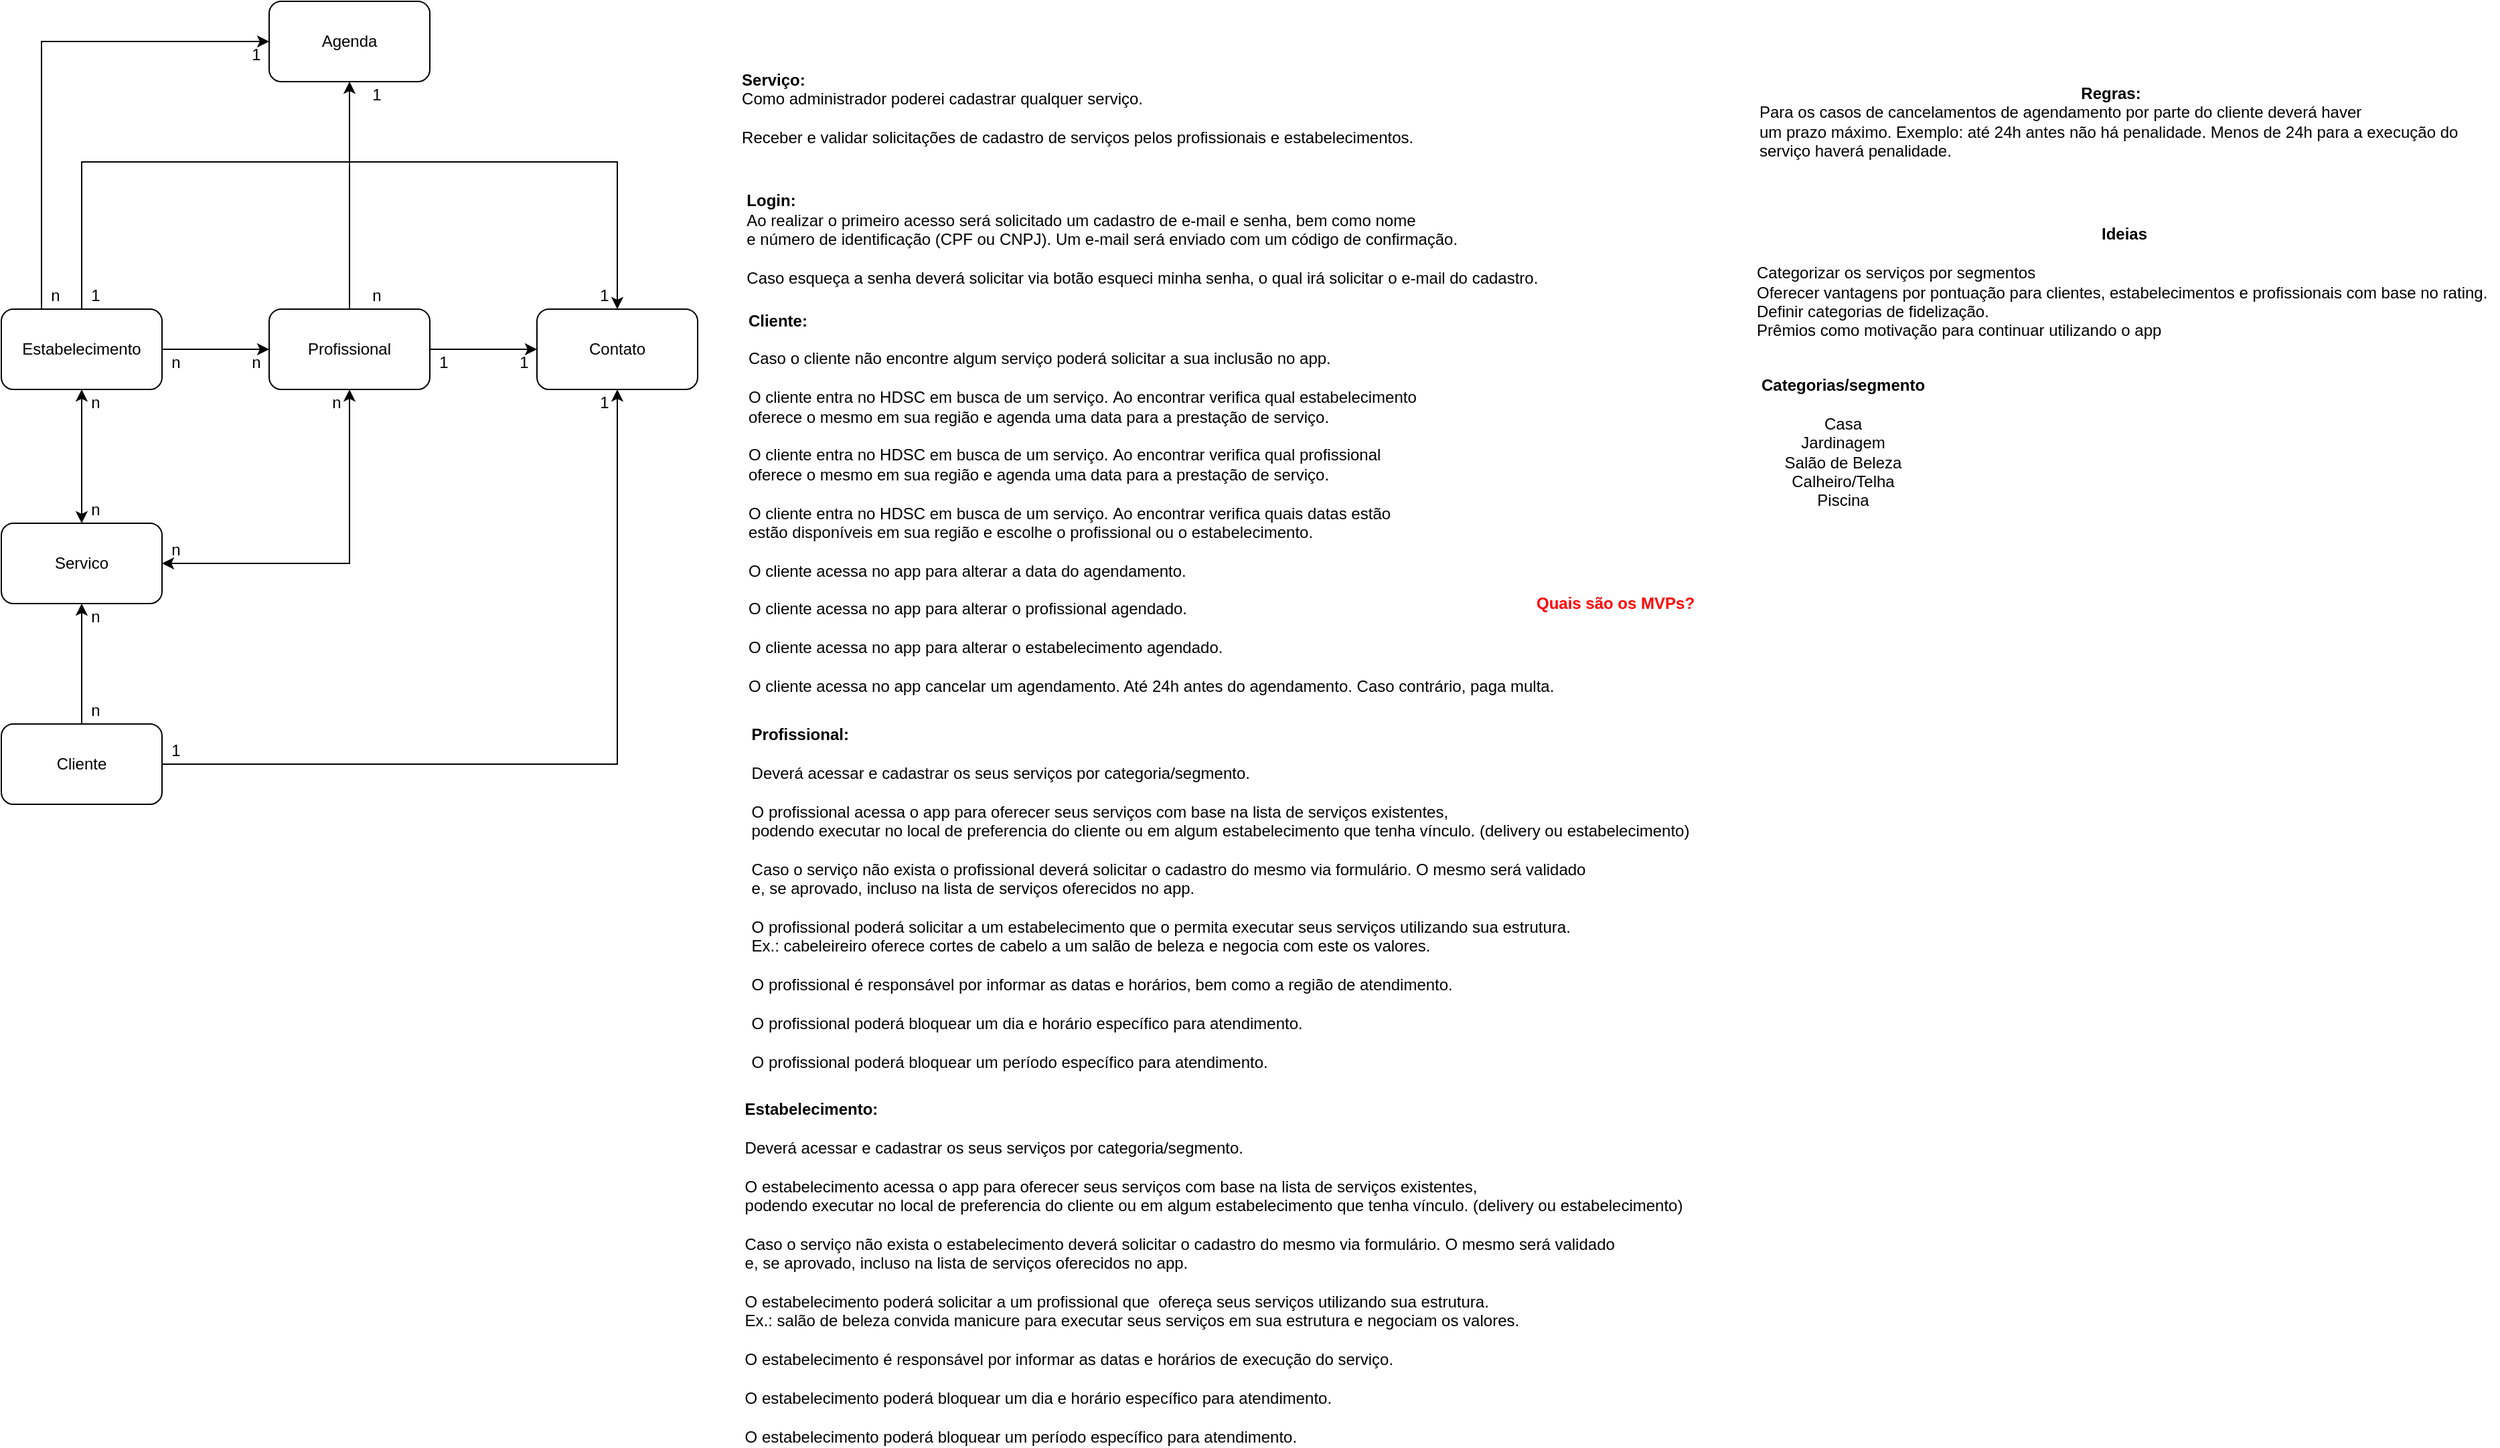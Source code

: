 <mxfile version="15.2.7" type="device" pages="2"><diagram id="5FwjWtaoU3oVUuo0HE5A" name="modelo-visao-macro"><mxGraphModel dx="1422" dy="1991" grid="1" gridSize="10" guides="1" tooltips="1" connect="1" arrows="1" fold="1" page="1" pageScale="1" pageWidth="827" pageHeight="1169" math="0" shadow="0"><root><mxCell id="KJugTGTQLpLTUd3rx1Qq-0"/><mxCell id="KJugTGTQLpLTUd3rx1Qq-1" parent="KJugTGTQLpLTUd3rx1Qq-0"/><mxCell id="nxzBtiuhgdT7dECPFKZb-4" style="edgeStyle=orthogonalEdgeStyle;rounded=0;orthogonalLoop=1;jettySize=auto;html=1;exitX=1;exitY=0.5;exitDx=0;exitDy=0;entryX=0;entryY=0.5;entryDx=0;entryDy=0;" parent="KJugTGTQLpLTUd3rx1Qq-1" source="KJugTGTQLpLTUd3rx1Qq-2" target="KJugTGTQLpLTUd3rx1Qq-5" edge="1"><mxGeometry relative="1" as="geometry"/></mxCell><mxCell id="nxzBtiuhgdT7dECPFKZb-7" style="edgeStyle=orthogonalEdgeStyle;rounded=0;orthogonalLoop=1;jettySize=auto;html=1;exitX=0.5;exitY=0;exitDx=0;exitDy=0;entryX=0.5;entryY=0;entryDx=0;entryDy=0;" parent="KJugTGTQLpLTUd3rx1Qq-1" source="KJugTGTQLpLTUd3rx1Qq-2" target="nxzBtiuhgdT7dECPFKZb-0" edge="1"><mxGeometry relative="1" as="geometry"><mxPoint x="320" y="70" as="targetPoint"/><Array as="points"><mxPoint x="180" y="70"/><mxPoint x="580" y="70"/></Array></mxGeometry></mxCell><mxCell id="qv1UPA4LF7dDU2Gltjk_-2" style="edgeStyle=orthogonalEdgeStyle;rounded=0;orthogonalLoop=1;jettySize=auto;html=1;exitX=0.25;exitY=0;exitDx=0;exitDy=0;entryX=0;entryY=0.5;entryDx=0;entryDy=0;startArrow=none;startFill=0;" edge="1" parent="KJugTGTQLpLTUd3rx1Qq-1" source="KJugTGTQLpLTUd3rx1Qq-2" target="yn65FzuCZBs_XzZKRgnf-1"><mxGeometry relative="1" as="geometry"/></mxCell><mxCell id="KJugTGTQLpLTUd3rx1Qq-2" value="Estabelecimento" style="rounded=1;whiteSpace=wrap;html=1;" parent="KJugTGTQLpLTUd3rx1Qq-1" vertex="1"><mxGeometry x="120" y="180" width="120" height="60" as="geometry"/></mxCell><mxCell id="nxzBtiuhgdT7dECPFKZb-17" style="edgeStyle=orthogonalEdgeStyle;rounded=0;orthogonalLoop=1;jettySize=auto;html=1;exitX=1;exitY=0.5;exitDx=0;exitDy=0;entryX=0;entryY=0.5;entryDx=0;entryDy=0;" parent="KJugTGTQLpLTUd3rx1Qq-1" source="KJugTGTQLpLTUd3rx1Qq-5" target="nxzBtiuhgdT7dECPFKZb-0" edge="1"><mxGeometry relative="1" as="geometry"/></mxCell><mxCell id="qv1UPA4LF7dDU2Gltjk_-1" style="edgeStyle=orthogonalEdgeStyle;rounded=0;orthogonalLoop=1;jettySize=auto;html=1;exitX=0.5;exitY=0;exitDx=0;exitDy=0;entryX=0.5;entryY=1;entryDx=0;entryDy=0;startArrow=none;startFill=0;" edge="1" parent="KJugTGTQLpLTUd3rx1Qq-1" source="KJugTGTQLpLTUd3rx1Qq-5" target="yn65FzuCZBs_XzZKRgnf-1"><mxGeometry relative="1" as="geometry"/></mxCell><mxCell id="KJugTGTQLpLTUd3rx1Qq-5" value="Profissional" style="rounded=1;whiteSpace=wrap;html=1;" parent="KJugTGTQLpLTUd3rx1Qq-1" vertex="1"><mxGeometry x="320" y="180" width="120" height="60" as="geometry"/></mxCell><mxCell id="nxzBtiuhgdT7dECPFKZb-10" style="edgeStyle=orthogonalEdgeStyle;rounded=0;orthogonalLoop=1;jettySize=auto;html=1;entryX=0.5;entryY=1;entryDx=0;entryDy=0;" parent="KJugTGTQLpLTUd3rx1Qq-1" source="KJugTGTQLpLTUd3rx1Qq-6" target="nxzBtiuhgdT7dECPFKZb-1" edge="1"><mxGeometry relative="1" as="geometry"/></mxCell><mxCell id="nxzBtiuhgdT7dECPFKZb-18" style="edgeStyle=orthogonalEdgeStyle;rounded=0;orthogonalLoop=1;jettySize=auto;html=1;exitX=1;exitY=0.5;exitDx=0;exitDy=0;entryX=0.5;entryY=1;entryDx=0;entryDy=0;" parent="KJugTGTQLpLTUd3rx1Qq-1" source="KJugTGTQLpLTUd3rx1Qq-6" target="nxzBtiuhgdT7dECPFKZb-0" edge="1"><mxGeometry relative="1" as="geometry"/></mxCell><mxCell id="KJugTGTQLpLTUd3rx1Qq-6" value="Cliente" style="rounded=1;whiteSpace=wrap;html=1;" parent="KJugTGTQLpLTUd3rx1Qq-1" vertex="1"><mxGeometry x="120" y="490" width="120" height="60" as="geometry"/></mxCell><mxCell id="nxzBtiuhgdT7dECPFKZb-0" value="Contato" style="rounded=1;whiteSpace=wrap;html=1;" parent="KJugTGTQLpLTUd3rx1Qq-1" vertex="1"><mxGeometry x="520" y="180" width="120" height="60" as="geometry"/></mxCell><mxCell id="nxzBtiuhgdT7dECPFKZb-13" style="edgeStyle=orthogonalEdgeStyle;rounded=0;orthogonalLoop=1;jettySize=auto;html=1;exitX=0.5;exitY=0;exitDx=0;exitDy=0;entryX=0.5;entryY=1;entryDx=0;entryDy=0;startArrow=classic;startFill=1;" parent="KJugTGTQLpLTUd3rx1Qq-1" source="nxzBtiuhgdT7dECPFKZb-1" target="KJugTGTQLpLTUd3rx1Qq-2" edge="1"><mxGeometry relative="1" as="geometry"/></mxCell><mxCell id="nxzBtiuhgdT7dECPFKZb-14" style="edgeStyle=orthogonalEdgeStyle;rounded=0;orthogonalLoop=1;jettySize=auto;html=1;exitX=1;exitY=0.5;exitDx=0;exitDy=0;entryX=0.5;entryY=1;entryDx=0;entryDy=0;startArrow=classic;startFill=1;" parent="KJugTGTQLpLTUd3rx1Qq-1" source="nxzBtiuhgdT7dECPFKZb-1" target="KJugTGTQLpLTUd3rx1Qq-5" edge="1"><mxGeometry relative="1" as="geometry"/></mxCell><mxCell id="nxzBtiuhgdT7dECPFKZb-1" value="Servico" style="rounded=1;whiteSpace=wrap;html=1;" parent="KJugTGTQLpLTUd3rx1Qq-1" vertex="1"><mxGeometry x="120" y="340" width="120" height="60" as="geometry"/></mxCell><mxCell id="nxzBtiuhgdT7dECPFKZb-11" value="n" style="text;html=1;align=center;verticalAlign=middle;resizable=0;points=[];autosize=1;strokeColor=none;" parent="KJugTGTQLpLTUd3rx1Qq-1" vertex="1"><mxGeometry x="180" y="470" width="20" height="20" as="geometry"/></mxCell><mxCell id="nxzBtiuhgdT7dECPFKZb-12" value="n" style="text;html=1;align=center;verticalAlign=middle;resizable=0;points=[];autosize=1;strokeColor=none;" parent="KJugTGTQLpLTUd3rx1Qq-1" vertex="1"><mxGeometry x="180" y="400" width="20" height="20" as="geometry"/></mxCell><mxCell id="nxzBtiuhgdT7dECPFKZb-15" value="n" style="text;html=1;align=center;verticalAlign=middle;resizable=0;points=[];autosize=1;strokeColor=none;" parent="KJugTGTQLpLTUd3rx1Qq-1" vertex="1"><mxGeometry x="240" y="350" width="20" height="20" as="geometry"/></mxCell><mxCell id="nxzBtiuhgdT7dECPFKZb-16" value="n" style="text;html=1;align=center;verticalAlign=middle;resizable=0;points=[];autosize=1;strokeColor=none;" parent="KJugTGTQLpLTUd3rx1Qq-1" vertex="1"><mxGeometry x="360" y="240" width="20" height="20" as="geometry"/></mxCell><mxCell id="nxzBtiuhgdT7dECPFKZb-19" value="n" style="text;html=1;align=center;verticalAlign=middle;resizable=0;points=[];autosize=1;strokeColor=none;" parent="KJugTGTQLpLTUd3rx1Qq-1" vertex="1"><mxGeometry x="180" y="320" width="20" height="20" as="geometry"/></mxCell><mxCell id="nxzBtiuhgdT7dECPFKZb-21" value="n" style="text;html=1;align=center;verticalAlign=middle;resizable=0;points=[];autosize=1;strokeColor=none;" parent="KJugTGTQLpLTUd3rx1Qq-1" vertex="1"><mxGeometry x="180" y="240" width="20" height="20" as="geometry"/></mxCell><mxCell id="nxzBtiuhgdT7dECPFKZb-22" value="n" style="text;html=1;align=center;verticalAlign=middle;resizable=0;points=[];autosize=1;strokeColor=none;" parent="KJugTGTQLpLTUd3rx1Qq-1" vertex="1"><mxGeometry x="240" y="210" width="20" height="20" as="geometry"/></mxCell><mxCell id="nxzBtiuhgdT7dECPFKZb-23" value="n" style="text;html=1;align=center;verticalAlign=middle;resizable=0;points=[];autosize=1;strokeColor=none;" parent="KJugTGTQLpLTUd3rx1Qq-1" vertex="1"><mxGeometry x="300" y="210" width="20" height="20" as="geometry"/></mxCell><mxCell id="nxzBtiuhgdT7dECPFKZb-24" value="1" style="text;html=1;align=center;verticalAlign=middle;resizable=0;points=[];autosize=1;strokeColor=none;" parent="KJugTGTQLpLTUd3rx1Qq-1" vertex="1"><mxGeometry x="440" y="210" width="20" height="20" as="geometry"/></mxCell><mxCell id="nxzBtiuhgdT7dECPFKZb-25" value="1" style="text;html=1;align=center;verticalAlign=middle;resizable=0;points=[];autosize=1;strokeColor=none;" parent="KJugTGTQLpLTUd3rx1Qq-1" vertex="1"><mxGeometry x="500" y="210" width="20" height="20" as="geometry"/></mxCell><mxCell id="tpAtxyHq4FWlcdZGQjrp-1" value="1" style="text;html=1;align=center;verticalAlign=middle;resizable=0;points=[];autosize=1;strokeColor=none;" parent="KJugTGTQLpLTUd3rx1Qq-1" vertex="1"><mxGeometry x="240" y="500" width="20" height="20" as="geometry"/></mxCell><mxCell id="tpAtxyHq4FWlcdZGQjrp-2" value="1" style="text;html=1;align=center;verticalAlign=middle;resizable=0;points=[];autosize=1;strokeColor=none;" parent="KJugTGTQLpLTUd3rx1Qq-1" vertex="1"><mxGeometry x="560" y="240" width="20" height="20" as="geometry"/></mxCell><mxCell id="tpAtxyHq4FWlcdZGQjrp-3" value="1" style="text;html=1;align=center;verticalAlign=middle;resizable=0;points=[];autosize=1;strokeColor=none;" parent="KJugTGTQLpLTUd3rx1Qq-1" vertex="1"><mxGeometry x="180" y="160" width="20" height="20" as="geometry"/></mxCell><mxCell id="tpAtxyHq4FWlcdZGQjrp-4" value="1" style="text;html=1;align=center;verticalAlign=middle;resizable=0;points=[];autosize=1;strokeColor=none;" parent="KJugTGTQLpLTUd3rx1Qq-1" vertex="1"><mxGeometry x="560" y="160" width="20" height="20" as="geometry"/></mxCell><mxCell id="nGT7QaDGEpqC_LO05YX3-3" value="&lt;div style=&quot;text-align: justify&quot;&gt;&lt;b&gt;Cliente:&amp;nbsp;&lt;/b&gt;&lt;/div&gt;&lt;div style=&quot;text-align: justify&quot;&gt;&lt;b&gt;&lt;br&gt;&lt;/b&gt;&lt;/div&gt;&lt;div style=&quot;text-align: justify&quot;&gt;Caso o cliente não encontre algum serviço poderá solicitar a sua inclusão no app.&lt;/div&gt;&lt;div style=&quot;text-align: justify&quot;&gt;&lt;br&gt;&lt;/div&gt;&lt;div style=&quot;text-align: justify&quot;&gt;&lt;span&gt;O cliente entra no HDSC em busca de um serviço.&amp;nbsp;&lt;/span&gt;&lt;span&gt;Ao encontrar verifica qual estabelecimento&amp;nbsp;&lt;/span&gt;&lt;/div&gt;&lt;div style=&quot;text-align: justify&quot;&gt;&lt;span&gt;oferece o mesmo em sua região&amp;nbsp;&lt;/span&gt;&lt;span&gt;e agenda uma data para a prestação de serviço.&amp;nbsp;&lt;/span&gt;&lt;/div&gt;&lt;div style=&quot;text-align: justify&quot;&gt;&lt;span&gt;&lt;br&gt;&lt;/span&gt;&lt;/div&gt;&lt;div style=&quot;text-align: justify&quot;&gt;&lt;div&gt;O cliente entra no HDSC em busca de um serviço.&amp;nbsp;Ao encontrar verifica qual profissional&amp;nbsp;&lt;/div&gt;&lt;div&gt;oferece o mesmo em sua região&amp;nbsp;e agenda uma data para a prestação de serviço.&amp;nbsp;&lt;/div&gt;&lt;div&gt;&lt;br&gt;&lt;/div&gt;&lt;div&gt;&lt;div&gt;O cliente entra no HDSC em busca de um serviço.&amp;nbsp;Ao encontrar verifica quais datas estão&amp;nbsp;&lt;/div&gt;&lt;div&gt;estão disponíveis em sua região e escolhe o profissional ou o estabelecimento.&amp;nbsp;&lt;/div&gt;&lt;/div&gt;&lt;div&gt;&lt;br&gt;&lt;/div&gt;&lt;div&gt;O cliente acessa no app para alterar a data do agendamento.&lt;/div&gt;&lt;div&gt;&lt;br&gt;&lt;/div&gt;&lt;div&gt;O cliente acessa no app para alterar o profissional agendado.&lt;br&gt;&lt;/div&gt;&lt;div&gt;&lt;br&gt;&lt;/div&gt;&lt;div&gt;O cliente acessa no app para alterar o estabelecimento agendado.&amp;nbsp;&lt;br&gt;&lt;/div&gt;&lt;div&gt;&lt;br&gt;&lt;/div&gt;&lt;div&gt;O cliente acessa no app cancelar um agendamento. Até 24h antes do agendamento. Caso contrário, paga multa.&amp;nbsp;&lt;br&gt;&lt;/div&gt;&lt;/div&gt;" style="text;html=1;align=center;verticalAlign=middle;resizable=0;points=[];autosize=1;strokeColor=none;" parent="KJugTGTQLpLTUd3rx1Qq-1" vertex="1"><mxGeometry x="670" y="180" width="620" height="290" as="geometry"/></mxCell><mxCell id="Xh5t0tuqqXVswsc-jNfi-1" value="&lt;div style=&quot;text-align: justify&quot;&gt;&lt;b&gt;Login:&lt;/b&gt;&lt;/div&gt;&lt;div style=&quot;text-align: justify&quot;&gt;Ao realizar o primeiro acesso será solicitado um cadastro de e-mail e senha, bem como nome&amp;nbsp;&lt;/div&gt;&lt;div style=&quot;text-align: justify&quot;&gt;e número de identificação (CPF ou CNPJ). Um e-mail será enviado com um código de confirmação.&lt;/div&gt;&lt;div style=&quot;text-align: justify&quot;&gt;&lt;br&gt;&lt;/div&gt;&lt;div style=&quot;text-align: justify&quot;&gt;Caso esqueça a senha deverá solicitar via botão esqueci minha senha, o qual irá solicitar o e-mail do cadastro.&amp;nbsp;&amp;nbsp;&lt;/div&gt;&lt;div style=&quot;text-align: justify&quot;&gt;&lt;br&gt;&lt;/div&gt;" style="text;html=1;align=center;verticalAlign=middle;resizable=0;points=[];autosize=1;strokeColor=none;" parent="KJugTGTQLpLTUd3rx1Qq-1" vertex="1"><mxGeometry x="670" y="90" width="610" height="90" as="geometry"/></mxCell><mxCell id="SQxQ7iZsUz2CH8PlSXTi-0" value="&lt;div style=&quot;text-align: justify&quot;&gt;&lt;b&gt;Profissional:&lt;/b&gt;&lt;/div&gt;&lt;div style=&quot;text-align: justify&quot;&gt;&lt;b&gt;&lt;br&gt;&lt;/b&gt;&lt;/div&gt;&lt;div style=&quot;text-align: justify&quot;&gt;Deverá acessar e cadastrar os seus serviços por categoria/segmento.&amp;nbsp;&lt;/div&gt;&lt;div style=&quot;text-align: justify&quot;&gt;&lt;br&gt;&lt;/div&gt;&lt;div style=&quot;text-align: justify&quot;&gt;&lt;div&gt;O profissional acessa o app para oferecer seus serviços com base na lista de serviços existentes,&amp;nbsp;&lt;/div&gt;&lt;div&gt;podendo executar no&amp;nbsp;&lt;span&gt;local de preferencia do cliente ou em algum estabelecimento que tenha vínculo. (delivery ou estabelecimento)&lt;/span&gt;&lt;/div&gt;&lt;div&gt;&amp;nbsp;&lt;/div&gt;&lt;div&gt;Caso o serviço não exista o profissional deverá solicitar o cadastro do mesmo via formulário. O mesmo será validado&amp;nbsp;&lt;/div&gt;&lt;div&gt;e, se aprovado, incluso na lista de serviços oferecidos no app.&lt;/div&gt;&lt;/div&gt;&lt;div style=&quot;text-align: justify&quot;&gt;&lt;span&gt;&lt;br&gt;&lt;/span&gt;&lt;/div&gt;&lt;div style=&quot;text-align: justify&quot;&gt;&lt;span&gt;O profissional poderá solicitar a um estabelecimento que o permita executar seus serviços utilizando sua estrutura.&amp;nbsp;&lt;/span&gt;&lt;/div&gt;&lt;div style=&quot;text-align: justify&quot;&gt;&lt;span&gt;Ex.: cabeleireiro oferece cortes de cabelo a um salão de beleza e negocia com este os valores.&amp;nbsp;&lt;/span&gt;&lt;/div&gt;&lt;div style=&quot;text-align: justify&quot;&gt;&lt;span&gt;&lt;br&gt;&lt;/span&gt;&lt;/div&gt;&lt;div style=&quot;text-align: justify&quot;&gt;&lt;span&gt;O profissional é responsável por informar as datas e horários, bem como a região de atendimento.&amp;nbsp;&lt;/span&gt;&lt;/div&gt;&lt;div style=&quot;text-align: justify&quot;&gt;&lt;span&gt;&lt;br&gt;&lt;/span&gt;&lt;/div&gt;&lt;div style=&quot;text-align: justify&quot;&gt;&lt;span&gt;O profissional poderá bloquear um dia e horário específico para atendimento.&amp;nbsp;&lt;/span&gt;&lt;/div&gt;&lt;div style=&quot;text-align: justify&quot;&gt;&lt;span&gt;&lt;br&gt;&lt;/span&gt;&lt;/div&gt;&lt;div style=&quot;text-align: justify&quot;&gt;O profissional poderá bloquear um período específico para atendimento.&amp;nbsp;&lt;span&gt;&lt;br&gt;&lt;/span&gt;&lt;/div&gt;" style="text;html=1;align=center;verticalAlign=middle;resizable=0;points=[];autosize=1;strokeColor=none;" parent="KJugTGTQLpLTUd3rx1Qq-1" vertex="1"><mxGeometry x="670" y="490" width="720" height="260" as="geometry"/></mxCell><mxCell id="SQxQ7iZsUz2CH8PlSXTi-2" value="&lt;div style=&quot;text-align: justify&quot;&gt;&lt;b&gt;Serviço:&lt;/b&gt;&lt;/div&gt;&lt;div style=&quot;text-align: justify&quot;&gt;Como administrador poderei cadastrar qualquer serviço.&amp;nbsp;&lt;/div&gt;&lt;div style=&quot;text-align: justify&quot;&gt;&lt;br&gt;&lt;/div&gt;&lt;div style=&quot;text-align: justify&quot;&gt;Receber e validar solicitações de cadastro de serviços pelos profissionais e estabelecimentos.&amp;nbsp;&lt;/div&gt;" style="text;html=1;align=center;verticalAlign=middle;resizable=0;points=[];autosize=1;strokeColor=none;" parent="KJugTGTQLpLTUd3rx1Qq-1" vertex="1"><mxGeometry x="665" width="520" height="60" as="geometry"/></mxCell><mxCell id="yn65FzuCZBs_XzZKRgnf-0" value="&lt;div style=&quot;text-align: justify&quot;&gt;&lt;b&gt;Estabelecimento:&lt;/b&gt;&lt;/div&gt;&lt;div style=&quot;text-align: justify&quot;&gt;&lt;br&gt;&lt;/div&gt;&lt;div style=&quot;text-align: justify&quot;&gt;Deverá acessar e cadastrar os seus serviços por categoria/segmento.&lt;b&gt;&lt;br&gt;&lt;/b&gt;&lt;/div&gt;&lt;div style=&quot;text-align: justify&quot;&gt;&lt;br&gt;&lt;/div&gt;&lt;div style=&quot;text-align: justify&quot;&gt;&lt;div&gt;O estabelecimento acessa o app para oferecer seus serviços com base na lista de serviços existentes,&amp;nbsp;&lt;/div&gt;&lt;div&gt;&lt;span&gt;podendo executar no&amp;nbsp;&lt;/span&gt;&lt;span&gt;local de preferencia do cliente ou em algum estabelecimento que tenha vínculo. (delivery ou estabelecimento)&lt;/span&gt;&lt;/div&gt;&lt;div&gt;&lt;span&gt;&amp;nbsp;&lt;/span&gt;&lt;br&gt;&lt;/div&gt;&lt;div&gt;Caso o serviço não exista o estabelecimento deverá solicitar o cadastro do mesmo via formulário. O mesmo será validado&amp;nbsp;&lt;/div&gt;&lt;div&gt;e, se aprovado, incluso na lista de serviços oferecidos no app.&amp;nbsp;&lt;/div&gt;&lt;/div&gt;&lt;div style=&quot;text-align: justify&quot;&gt;&lt;span&gt;&lt;br&gt;&lt;/span&gt;&lt;/div&gt;&lt;div style=&quot;text-align: justify&quot;&gt;&lt;span&gt;O estabelecimento poderá solicitar a um profissional que&amp;nbsp; ofereça seus serviços utilizando sua estrutura.&amp;nbsp;&lt;/span&gt;&lt;/div&gt;&lt;div style=&quot;text-align: justify&quot;&gt;&lt;span&gt;Ex.: salão de beleza convida manicure para executar seus serviços em sua estrutura e negociam os valores.&amp;nbsp;&lt;/span&gt;&lt;/div&gt;&lt;div style=&quot;text-align: justify&quot;&gt;&lt;span&gt;&lt;br&gt;&lt;/span&gt;&lt;/div&gt;&lt;div style=&quot;text-align: justify&quot;&gt;&lt;span&gt;O estabelecimento é responsável por informar as datas e horários de execução do serviço.&lt;/span&gt;&lt;/div&gt;&lt;div style=&quot;text-align: justify&quot;&gt;&lt;span&gt;&lt;br&gt;&lt;/span&gt;&lt;/div&gt;&lt;div style=&quot;text-align: justify&quot;&gt;&lt;span&gt;O estabelecimento poderá bloquear um dia e horário específico para atendimento.&amp;nbsp;&lt;/span&gt;&lt;/div&gt;&lt;div style=&quot;text-align: justify&quot;&gt;&lt;span&gt;&lt;br&gt;&lt;/span&gt;&lt;/div&gt;&lt;div style=&quot;text-align: justify&quot;&gt;O estabelecimento poderá bloquear um período específico para atendimento.&amp;nbsp;&lt;span&gt;&lt;br&gt;&lt;/span&gt;&lt;/div&gt;" style="text;html=1;align=center;verticalAlign=middle;resizable=0;points=[];autosize=1;strokeColor=none;" parent="KJugTGTQLpLTUd3rx1Qq-1" vertex="1"><mxGeometry x="665" y="770" width="720" height="260" as="geometry"/></mxCell><mxCell id="yn65FzuCZBs_XzZKRgnf-1" value="Agenda" style="rounded=1;whiteSpace=wrap;html=1;" parent="KJugTGTQLpLTUd3rx1Qq-1" vertex="1"><mxGeometry x="320" y="-50" width="120" height="60" as="geometry"/></mxCell><mxCell id="FF1EW5Sb1zDzNsPLSCKk-1" value="&lt;b&gt;Regras:&lt;/b&gt;&lt;br&gt;&lt;div style=&quot;text-align: justify&quot;&gt;&lt;span&gt;Para os casos de cancelamentos de agendamento por parte do cliente deverá haver&lt;/span&gt;&lt;/div&gt;&lt;div style=&quot;text-align: justify&quot;&gt;&lt;span&gt;um prazo máximo. Exemplo: até 24h antes não há penalidade. Menos de 24h para a execução do&amp;nbsp;&lt;/span&gt;&lt;/div&gt;&lt;div style=&quot;text-align: justify&quot;&gt;&lt;span&gt;serviço haverá penalidade.&amp;nbsp;&lt;/span&gt;&lt;/div&gt;" style="text;html=1;align=center;verticalAlign=middle;resizable=0;points=[];autosize=1;strokeColor=none;" parent="KJugTGTQLpLTUd3rx1Qq-1" vertex="1"><mxGeometry x="1425" y="10" width="540" height="60" as="geometry"/></mxCell><mxCell id="FF1EW5Sb1zDzNsPLSCKk-2" value="&lt;b&gt;Ideias&lt;/b&gt;&lt;br&gt;&lt;div style=&quot;text-align: justify&quot;&gt;&lt;br&gt;&lt;/div&gt;&lt;div style=&quot;text-align: justify&quot;&gt;&lt;span&gt;Categorizar os serviços por segmentos&lt;/span&gt;&lt;/div&gt;&lt;div style=&quot;text-align: justify&quot;&gt;&lt;span&gt;Oferecer vantagens por pontuação para clientes, estabelecimentos e profissionais com base no rating.&amp;nbsp;&lt;/span&gt;&lt;/div&gt;&lt;div style=&quot;text-align: justify&quot;&gt;&lt;span&gt;Definir categorias de fidelização.&amp;nbsp;&lt;/span&gt;&lt;/div&gt;&lt;div style=&quot;text-align: justify&quot;&gt;&lt;span&gt;Prêmios como motivação para continuar utilizando o app&lt;/span&gt;&lt;/div&gt;" style="text;html=1;align=center;verticalAlign=middle;resizable=0;points=[];autosize=1;strokeColor=none;" parent="KJugTGTQLpLTUd3rx1Qq-1" vertex="1"><mxGeometry x="1425" y="115" width="560" height="90" as="geometry"/></mxCell><mxCell id="FF1EW5Sb1zDzNsPLSCKk-3" value="&lt;b&gt;Categorias/segmento&lt;br&gt;&lt;/b&gt;&lt;br&gt;Casa&lt;br&gt;Jardinagem&lt;br&gt;Salão de Beleza&lt;br&gt;Calheiro/Telha&lt;br&gt;Piscina" style="text;html=1;align=center;verticalAlign=middle;resizable=0;points=[];autosize=1;strokeColor=none;" parent="KJugTGTQLpLTUd3rx1Qq-1" vertex="1"><mxGeometry x="1425" y="230" width="140" height="100" as="geometry"/></mxCell><mxCell id="FF1EW5Sb1zDzNsPLSCKk-4" value="&lt;b&gt;&lt;font color=&quot;#ff0000&quot;&gt;Quais são os MVPs?&lt;/font&gt;&lt;/b&gt;" style="text;html=1;align=center;verticalAlign=middle;resizable=0;points=[];autosize=1;strokeColor=none;" parent="KJugTGTQLpLTUd3rx1Qq-1" vertex="1"><mxGeometry x="1260" y="390" width="130" height="20" as="geometry"/></mxCell><mxCell id="qv1UPA4LF7dDU2Gltjk_-3" value="1" style="text;html=1;align=center;verticalAlign=middle;resizable=0;points=[];autosize=1;strokeColor=none;fillColor=none;" vertex="1" parent="KJugTGTQLpLTUd3rx1Qq-1"><mxGeometry x="390" y="10" width="20" height="20" as="geometry"/></mxCell><mxCell id="qv1UPA4LF7dDU2Gltjk_-4" value="n" style="text;html=1;align=center;verticalAlign=middle;resizable=0;points=[];autosize=1;strokeColor=none;fillColor=none;" vertex="1" parent="KJugTGTQLpLTUd3rx1Qq-1"><mxGeometry x="390" y="160" width="20" height="20" as="geometry"/></mxCell><mxCell id="qv1UPA4LF7dDU2Gltjk_-5" value="n" style="text;html=1;align=center;verticalAlign=middle;resizable=0;points=[];autosize=1;strokeColor=none;fillColor=none;" vertex="1" parent="KJugTGTQLpLTUd3rx1Qq-1"><mxGeometry x="150" y="160" width="20" height="20" as="geometry"/></mxCell><mxCell id="qv1UPA4LF7dDU2Gltjk_-6" value="1" style="text;html=1;align=center;verticalAlign=middle;resizable=0;points=[];autosize=1;strokeColor=none;fillColor=none;" vertex="1" parent="KJugTGTQLpLTUd3rx1Qq-1"><mxGeometry x="300" y="-20" width="20" height="20" as="geometry"/></mxCell></root></mxGraphModel></diagram><diagram name="fluxo-jornada-cliente-estabelecimento" id="74e2e168-ea6b-b213-b513-2b3c1d86103e"><mxGraphModel dx="813" dy="470" grid="1" gridSize="10" guides="1" tooltips="1" connect="1" arrows="1" fold="1" page="1" pageScale="1" pageWidth="1100" pageHeight="850" background="#ffffff" math="0" shadow="0"><root><mxCell id="0"/><mxCell id="1" parent="0"/><mxCell id="77e6c97f196da883-1" value="&lt;font style=&quot;font-size: 14px&quot;&gt;HDSC - Visão Cliente&lt;/font&gt;" style="swimlane;html=1;childLayout=stackLayout;startSize=20;rounded=0;shadow=0;labelBackgroundColor=none;strokeWidth=1;fontFamily=Verdana;fontSize=8;align=center;" parent="1" vertex="1"><mxGeometry x="70" y="30" width="610" height="760" as="geometry"/></mxCell><mxCell id="zFpfAiwWzufyUTLNy5iT-5" style="edgeStyle=orthogonalEdgeStyle;rounded=0;orthogonalLoop=1;jettySize=auto;html=1;entryX=0;entryY=0.5;entryDx=0;entryDy=0;entryPerimeter=0;" parent="77e6c97f196da883-1" source="77e6c97f196da883-9" target="zFpfAiwWzufyUTLNy5iT-4" edge="1"><mxGeometry relative="1" as="geometry"/></mxCell><mxCell id="77e6c97f196da883-2" value="Cliente" style="swimlane;html=1;startSize=20;" parent="77e6c97f196da883-1" vertex="1"><mxGeometry y="20" width="210" height="740" as="geometry"/></mxCell><mxCell id="8dym0DzFYcvkzbUXXg-e-2" style="edgeStyle=orthogonalEdgeStyle;rounded=0;orthogonalLoop=1;jettySize=auto;html=1;exitX=0.5;exitY=1;exitDx=0;exitDy=0;exitPerimeter=0;entryX=0.5;entryY=0;entryDx=0;entryDy=0;" parent="77e6c97f196da883-2" source="8dym0DzFYcvkzbUXXg-e-1" target="77e6c97f196da883-8" edge="1"><mxGeometry relative="1" as="geometry"/></mxCell><mxCell id="8dym0DzFYcvkzbUXXg-e-1" value="App" style="strokeWidth=2;html=1;shape=mxgraph.flowchart.start_2;whiteSpace=wrap;" parent="77e6c97f196da883-2" vertex="1"><mxGeometry x="60" y="50" width="40" height="40" as="geometry"/></mxCell><mxCell id="8dym0DzFYcvkzbUXXg-e-6" style="edgeStyle=orthogonalEdgeStyle;rounded=0;orthogonalLoop=1;jettySize=auto;html=1;exitX=0.5;exitY=1;exitDx=0;exitDy=0;entryX=0.5;entryY=0;entryDx=0;entryDy=0;" parent="77e6c97f196da883-2" source="77e6c97f196da883-8" target="77e6c97f196da883-9" edge="1"><mxGeometry relative="1" as="geometry"/></mxCell><mxCell id="77e6c97f196da883-8" value="&lt;font style=&quot;font-size: 12px&quot;&gt;Selecionar Serviço *&lt;/font&gt;" style="rounded=1;whiteSpace=wrap;html=1;shadow=0;labelBackgroundColor=none;strokeWidth=1;fontFamily=Verdana;fontSize=8;align=center;" parent="77e6c97f196da883-2" vertex="1"><mxGeometry x="30" y="130" width="100" height="60" as="geometry"/></mxCell><mxCell id="77e6c97f196da883-9" value="&lt;font style=&quot;font-size: 12px&quot;&gt;Verificar Agenda&lt;/font&gt;" style="rounded=1;whiteSpace=wrap;html=1;shadow=0;labelBackgroundColor=none;strokeWidth=1;fontFamily=Verdana;fontSize=8;align=center;" parent="77e6c97f196da883-2" vertex="1"><mxGeometry x="30" y="220" width="100" height="60" as="geometry"/></mxCell><mxCell id="KGScYGwbdNC58ZVWAdR0-36" style="edgeStyle=orthogonalEdgeStyle;rounded=0;orthogonalLoop=1;jettySize=auto;html=1;exitX=0.5;exitY=1;exitDx=0;exitDy=0;entryX=0.5;entryY=0;entryDx=0;entryDy=0;entryPerimeter=0;startArrow=none;startFill=0;" edge="1" parent="77e6c97f196da883-2" source="KGScYGwbdNC58ZVWAdR0-27" target="KGScYGwbdNC58ZVWAdR0-35"><mxGeometry relative="1" as="geometry"/></mxCell><mxCell id="KGScYGwbdNC58ZVWAdR0-27" value="&lt;span style=&quot;font-size: 6px&quot;&gt;Agenda disponível.&lt;/span&gt;" style="shape=parallelogram;perimeter=parallelogramPerimeter;whiteSpace=wrap;html=1;fixedSize=1;" vertex="1" parent="77e6c97f196da883-2"><mxGeometry x="35.75" y="340" width="88.5" height="40" as="geometry"/></mxCell><mxCell id="KGScYGwbdNC58ZVWAdR0-45" style="edgeStyle=orthogonalEdgeStyle;rounded=0;orthogonalLoop=1;jettySize=auto;html=1;exitX=0;exitY=0.5;exitDx=0;exitDy=0;exitPerimeter=0;entryX=-0.003;entryY=0.389;entryDx=0;entryDy=0;entryPerimeter=0;startArrow=none;startFill=0;" edge="1" parent="77e6c97f196da883-2" source="KGScYGwbdNC58ZVWAdR0-35" target="77e6c97f196da883-8"><mxGeometry relative="1" as="geometry"/></mxCell><mxCell id="KGScYGwbdNC58ZVWAdR0-35" value="" style="strokeWidth=2;html=1;shape=mxgraph.flowchart.decision;whiteSpace=wrap;" vertex="1" parent="77e6c97f196da883-2"><mxGeometry x="52.5" y="440" width="55" height="50" as="geometry"/></mxCell><mxCell id="KGScYGwbdNC58ZVWAdR0-37" value="Confirmar&lt;br&gt;&amp;nbsp;agendamento?" style="text;html=1;align=center;verticalAlign=middle;resizable=0;points=[];autosize=1;strokeColor=none;fillColor=none;" vertex="1" parent="77e6c97f196da883-2"><mxGeometry x="80" y="390" width="100" height="30" as="geometry"/></mxCell><mxCell id="KGScYGwbdNC58ZVWAdR0-39" value="Agendamento Concluído." style="strokeWidth=2;html=1;shape=mxgraph.flowchart.terminator;whiteSpace=wrap;" vertex="1" parent="77e6c97f196da883-2"><mxGeometry x="30.004" y="540" width="100" height="60" as="geometry"/></mxCell><mxCell id="KGScYGwbdNC58ZVWAdR0-38" style="edgeStyle=orthogonalEdgeStyle;rounded=0;orthogonalLoop=1;jettySize=auto;html=1;exitX=0.5;exitY=1;exitDx=0;exitDy=0;exitPerimeter=0;startArrow=none;startFill=0;" edge="1" parent="77e6c97f196da883-2" source="KGScYGwbdNC58ZVWAdR0-35" target="KGScYGwbdNC58ZVWAdR0-39"><mxGeometry relative="1" as="geometry"><mxPoint x="80.034" y="550" as="targetPoint"/></mxGeometry></mxCell><mxCell id="KGScYGwbdNC58ZVWAdR0-41" value="Sim" style="text;html=1;align=center;verticalAlign=middle;resizable=0;points=[];autosize=1;strokeColor=none;fillColor=none;" vertex="1" parent="77e6c97f196da883-2"><mxGeometry x="80" y="500" width="40" height="20" as="geometry"/></mxCell><mxCell id="KGScYGwbdNC58ZVWAdR0-42" value="Não" style="text;html=1;align=center;verticalAlign=middle;resizable=0;points=[];autosize=1;strokeColor=none;fillColor=none;" vertex="1" parent="77e6c97f196da883-2"><mxGeometry x="12.5" y="440" width="40" height="20" as="geometry"/></mxCell><mxCell id="77e6c97f196da883-3" value="Estabelecimento" style="swimlane;html=1;startSize=20;" parent="77e6c97f196da883-1" vertex="1"><mxGeometry x="210" y="20" width="200" height="740" as="geometry"/></mxCell><mxCell id="IfD-47S8vyTm-hGdnvmj-12" style="edgeStyle=orthogonalEdgeStyle;rounded=0;orthogonalLoop=1;jettySize=auto;html=1;exitX=0.5;exitY=0;exitDx=0;exitDy=0;exitPerimeter=0;entryX=1;entryY=0.5;entryDx=0;entryDy=0;startArrow=none;startFill=0;" edge="1" parent="77e6c97f196da883-3" source="zFpfAiwWzufyUTLNy5iT-4" target="IfD-47S8vyTm-hGdnvmj-11"><mxGeometry relative="1" as="geometry"><Array as="points"><mxPoint x="130" y="220"/><mxPoint x="130" y="170"/></Array></mxGeometry></mxCell><mxCell id="zFpfAiwWzufyUTLNy5iT-4" value="" style="strokeWidth=2;html=1;shape=mxgraph.flowchart.decision;whiteSpace=wrap;" parent="77e6c97f196da883-3" vertex="1"><mxGeometry x="102" y="225" width="55" height="50" as="geometry"/></mxCell><mxCell id="zFpfAiwWzufyUTLNy5iT-7" value="Agenda&lt;br&gt;&amp;nbsp;Disponível?" style="text;html=1;align=center;verticalAlign=middle;resizable=0;points=[];autosize=1;" parent="77e6c97f196da883-3" vertex="1"><mxGeometry x="20" y="210" width="80" height="30" as="geometry"/></mxCell><mxCell id="zFpfAiwWzufyUTLNy5iT-10" value="Não" style="text;html=1;align=center;verticalAlign=middle;resizable=0;points=[];autosize=1;" parent="77e6c97f196da883-3" vertex="1"><mxGeometry x="157" y="190" width="40" height="20" as="geometry"/></mxCell><mxCell id="IfD-47S8vyTm-hGdnvmj-11" value="&lt;font style=&quot;font-size: 6px&quot;&gt;Agenda não disonível.&lt;br&gt;Verifique novamente.&lt;/font&gt;" style="shape=parallelogram;perimeter=parallelogramPerimeter;whiteSpace=wrap;html=1;fixedSize=1;" vertex="1" parent="77e6c97f196da883-3"><mxGeometry x="11.5" y="150" width="88.5" height="40" as="geometry"/></mxCell><mxCell id="zFpfAiwWzufyUTLNy5iT-11" value="Sim" style="text;html=1;align=center;verticalAlign=middle;resizable=0;points=[];autosize=1;" parent="77e6c97f196da883-3" vertex="1"><mxGeometry x="157" y="250" width="40" height="20" as="geometry"/></mxCell><mxCell id="KGScYGwbdNC58ZVWAdR0-50" value="&lt;font style=&quot;font-size: 12px&quot;&gt;listar estabelecimento&lt;/font&gt;" style="rounded=1;whiteSpace=wrap;html=1;shadow=0;labelBackgroundColor=none;strokeWidth=1;fontFamily=Verdana;fontSize=8;align=center;" vertex="1" parent="77e6c97f196da883-3"><mxGeometry x="50" y="340" width="100" height="60" as="geometry"/></mxCell><mxCell id="IfD-47S8vyTm-hGdnvmj-13" style="edgeStyle=orthogonalEdgeStyle;rounded=0;orthogonalLoop=1;jettySize=auto;html=1;exitX=0;exitY=0.5;exitDx=0;exitDy=0;entryX=1;entryY=0.25;entryDx=0;entryDy=0;startArrow=none;startFill=0;" edge="1" parent="77e6c97f196da883-1" source="IfD-47S8vyTm-hGdnvmj-11" target="77e6c97f196da883-9"><mxGeometry relative="1" as="geometry"><Array as="points"><mxPoint x="150" y="190"/><mxPoint x="150" y="255"/></Array></mxGeometry></mxCell><mxCell id="KGScYGwbdNC58ZVWAdR0-1" value="Profissional" style="swimlane;html=1;startSize=20;" vertex="1" parent="1"><mxGeometry x="480" y="50" width="200" height="740" as="geometry"/></mxCell><mxCell id="KGScYGwbdNC58ZVWAdR0-3" value="" style="strokeWidth=2;html=1;shape=mxgraph.flowchart.decision;whiteSpace=wrap;" vertex="1" parent="KGScYGwbdNC58ZVWAdR0-1"><mxGeometry x="130" y="225" width="55" height="50" as="geometry"/></mxCell><mxCell id="KGScYGwbdNC58ZVWAdR0-4" value="Agenda&lt;br&gt;&amp;nbsp;Disponível?" style="text;html=1;align=center;verticalAlign=middle;resizable=0;points=[];autosize=1;" vertex="1" parent="KGScYGwbdNC58ZVWAdR0-1"><mxGeometry x="31.5" y="220" width="80" height="30" as="geometry"/></mxCell><mxCell id="KGScYGwbdNC58ZVWAdR0-5" value="Sim" style="text;html=1;align=center;verticalAlign=middle;resizable=0;points=[];autosize=1;" vertex="1" parent="KGScYGwbdNC58ZVWAdR0-1"><mxGeometry x="160" y="290" width="40" height="20" as="geometry"/></mxCell><mxCell id="KGScYGwbdNC58ZVWAdR0-6" value="Não" style="text;html=1;align=center;verticalAlign=middle;resizable=0;points=[];autosize=1;" vertex="1" parent="KGScYGwbdNC58ZVWAdR0-1"><mxGeometry x="160" y="200" width="40" height="20" as="geometry"/></mxCell><mxCell id="KGScYGwbdNC58ZVWAdR0-51" value="Listar Profissional" style="rounded=1;whiteSpace=wrap;html=1;" vertex="1" parent="KGScYGwbdNC58ZVWAdR0-1"><mxGeometry x="31.5" y="350" width="120" height="60" as="geometry"/></mxCell><mxCell id="KGScYGwbdNC58ZVWAdR0-8" style="edgeStyle=orthogonalEdgeStyle;rounded=0;orthogonalLoop=1;jettySize=auto;html=1;exitX=1;exitY=0.5;exitDx=0;exitDy=0;exitPerimeter=0;entryX=0;entryY=0.5;entryDx=0;entryDy=0;entryPerimeter=0;startArrow=none;startFill=0;" edge="1" parent="1" source="zFpfAiwWzufyUTLNy5iT-4" target="KGScYGwbdNC58ZVWAdR0-3"><mxGeometry relative="1" as="geometry"/></mxCell><mxCell id="KGScYGwbdNC58ZVWAdR0-9" style="edgeStyle=orthogonalEdgeStyle;rounded=0;orthogonalLoop=1;jettySize=auto;html=1;exitX=0.5;exitY=1;exitDx=0;exitDy=0;exitPerimeter=0;startArrow=none;startFill=0;" edge="1" parent="1" source="KGScYGwbdNC58ZVWAdR0-3"><mxGeometry relative="1" as="geometry"><mxPoint x="150" y="390" as="targetPoint"/><Array as="points"><mxPoint x="637" y="350"/><mxPoint x="150" y="350"/></Array></mxGeometry></mxCell><mxCell id="KGScYGwbdNC58ZVWAdR0-49" style="edgeStyle=orthogonalEdgeStyle;rounded=0;orthogonalLoop=1;jettySize=auto;html=1;exitX=0.5;exitY=0;exitDx=0;exitDy=0;exitPerimeter=0;entryX=1;entryY=0.5;entryDx=0;entryDy=0;startArrow=none;startFill=0;" edge="1" parent="1" source="KGScYGwbdNC58ZVWAdR0-3" target="IfD-47S8vyTm-hGdnvmj-11"><mxGeometry relative="1" as="geometry"><Array as="points"><mxPoint x="638" y="220"/></Array></mxGeometry></mxCell></root></mxGraphModel></diagram></mxfile>